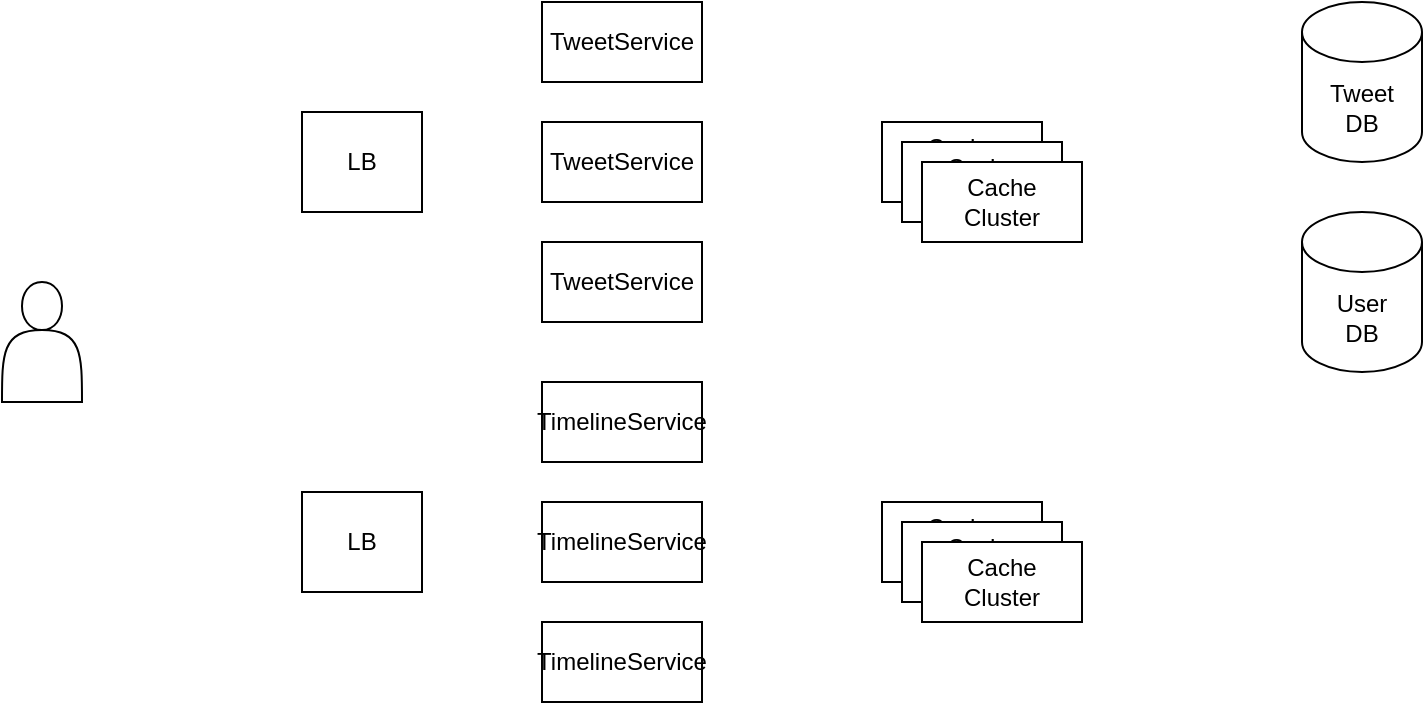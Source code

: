 <mxfile version="15.3.5" type="github">
  <diagram id="9lk45U2YtWCPRXFCkFiL" name="Page-1">
    <mxGraphModel dx="1426" dy="794" grid="1" gridSize="10" guides="1" tooltips="1" connect="1" arrows="1" fold="1" page="1" pageScale="1" pageWidth="850" pageHeight="1100" math="0" shadow="0">
      <root>
        <mxCell id="0" />
        <mxCell id="1" parent="0" />
        <mxCell id="r8ZaBdszdzgL9pVLsJDS-1" value="LB" style="rounded=0;whiteSpace=wrap;html=1;hachureGap=4;pointerEvents=0;" vertex="1" parent="1">
          <mxGeometry x="210" y="335" width="60" height="50" as="geometry" />
        </mxCell>
        <mxCell id="r8ZaBdszdzgL9pVLsJDS-2" value="" style="shape=actor;whiteSpace=wrap;html=1;hachureGap=4;pointerEvents=0;" vertex="1" parent="1">
          <mxGeometry x="60" y="420" width="40" height="60" as="geometry" />
        </mxCell>
        <mxCell id="r8ZaBdszdzgL9pVLsJDS-3" value="TweetService" style="rounded=0;whiteSpace=wrap;html=1;hachureGap=4;pointerEvents=0;" vertex="1" parent="1">
          <mxGeometry x="330" y="280" width="80" height="40" as="geometry" />
        </mxCell>
        <mxCell id="r8ZaBdszdzgL9pVLsJDS-4" value="TweetService" style="rounded=0;whiteSpace=wrap;html=1;hachureGap=4;pointerEvents=0;" vertex="1" parent="1">
          <mxGeometry x="330" y="340" width="80" height="40" as="geometry" />
        </mxCell>
        <mxCell id="r8ZaBdszdzgL9pVLsJDS-5" value="TweetService" style="rounded=0;whiteSpace=wrap;html=1;hachureGap=4;pointerEvents=0;" vertex="1" parent="1">
          <mxGeometry x="330" y="400" width="80" height="40" as="geometry" />
        </mxCell>
        <mxCell id="r8ZaBdszdzgL9pVLsJDS-9" value="" style="group" vertex="1" connectable="0" parent="1">
          <mxGeometry x="500" y="340" width="100" height="60" as="geometry" />
        </mxCell>
        <mxCell id="r8ZaBdszdzgL9pVLsJDS-6" value="Cache&lt;br&gt;Cluster" style="rounded=0;whiteSpace=wrap;html=1;hachureGap=4;pointerEvents=0;" vertex="1" parent="r8ZaBdszdzgL9pVLsJDS-9">
          <mxGeometry width="80" height="40" as="geometry" />
        </mxCell>
        <mxCell id="r8ZaBdszdzgL9pVLsJDS-7" value="Cache&lt;br&gt;Cluster" style="rounded=0;whiteSpace=wrap;html=1;hachureGap=4;pointerEvents=0;" vertex="1" parent="r8ZaBdszdzgL9pVLsJDS-9">
          <mxGeometry x="10" y="10" width="80" height="40" as="geometry" />
        </mxCell>
        <mxCell id="r8ZaBdszdzgL9pVLsJDS-8" value="Cache&lt;br&gt;Cluster" style="rounded=0;whiteSpace=wrap;html=1;hachureGap=4;pointerEvents=0;" vertex="1" parent="r8ZaBdszdzgL9pVLsJDS-9">
          <mxGeometry x="20" y="20" width="80" height="40" as="geometry" />
        </mxCell>
        <mxCell id="r8ZaBdszdzgL9pVLsJDS-10" value="Tweet&lt;br&gt;DB" style="shape=cylinder3;whiteSpace=wrap;html=1;boundedLbl=1;backgroundOutline=1;size=15;hachureGap=4;pointerEvents=0;" vertex="1" parent="1">
          <mxGeometry x="710" y="280" width="60" height="80" as="geometry" />
        </mxCell>
        <mxCell id="r8ZaBdszdzgL9pVLsJDS-11" value="User&lt;br&gt;DB" style="shape=cylinder3;whiteSpace=wrap;html=1;boundedLbl=1;backgroundOutline=1;size=15;hachureGap=4;pointerEvents=0;" vertex="1" parent="1">
          <mxGeometry x="710" y="385" width="60" height="80" as="geometry" />
        </mxCell>
        <mxCell id="r8ZaBdszdzgL9pVLsJDS-12" value="LB" style="rounded=0;whiteSpace=wrap;html=1;hachureGap=4;pointerEvents=0;" vertex="1" parent="1">
          <mxGeometry x="210" y="525" width="60" height="50" as="geometry" />
        </mxCell>
        <mxCell id="r8ZaBdszdzgL9pVLsJDS-13" value="TimelineService" style="rounded=0;whiteSpace=wrap;html=1;hachureGap=4;pointerEvents=0;" vertex="1" parent="1">
          <mxGeometry x="330" y="470" width="80" height="40" as="geometry" />
        </mxCell>
        <mxCell id="r8ZaBdszdzgL9pVLsJDS-14" value="TimelineService" style="rounded=0;whiteSpace=wrap;html=1;hachureGap=4;pointerEvents=0;" vertex="1" parent="1">
          <mxGeometry x="330" y="530" width="80" height="40" as="geometry" />
        </mxCell>
        <mxCell id="r8ZaBdszdzgL9pVLsJDS-15" value="TimelineService" style="rounded=0;whiteSpace=wrap;html=1;hachureGap=4;pointerEvents=0;" vertex="1" parent="1">
          <mxGeometry x="330" y="590" width="80" height="40" as="geometry" />
        </mxCell>
        <mxCell id="r8ZaBdszdzgL9pVLsJDS-16" value="" style="group" vertex="1" connectable="0" parent="1">
          <mxGeometry x="500" y="530" width="100" height="60" as="geometry" />
        </mxCell>
        <mxCell id="r8ZaBdszdzgL9pVLsJDS-17" value="Cache&lt;br&gt;Cluster" style="rounded=0;whiteSpace=wrap;html=1;hachureGap=4;pointerEvents=0;" vertex="1" parent="r8ZaBdszdzgL9pVLsJDS-16">
          <mxGeometry width="80" height="40" as="geometry" />
        </mxCell>
        <mxCell id="r8ZaBdszdzgL9pVLsJDS-18" value="Cache&lt;br&gt;Cluster" style="rounded=0;whiteSpace=wrap;html=1;hachureGap=4;pointerEvents=0;" vertex="1" parent="r8ZaBdszdzgL9pVLsJDS-16">
          <mxGeometry x="10" y="10" width="80" height="40" as="geometry" />
        </mxCell>
        <mxCell id="r8ZaBdszdzgL9pVLsJDS-19" value="Cache&lt;br&gt;Cluster" style="rounded=0;whiteSpace=wrap;html=1;hachureGap=4;pointerEvents=0;" vertex="1" parent="r8ZaBdszdzgL9pVLsJDS-16">
          <mxGeometry x="20" y="20" width="80" height="40" as="geometry" />
        </mxCell>
      </root>
    </mxGraphModel>
  </diagram>
</mxfile>
